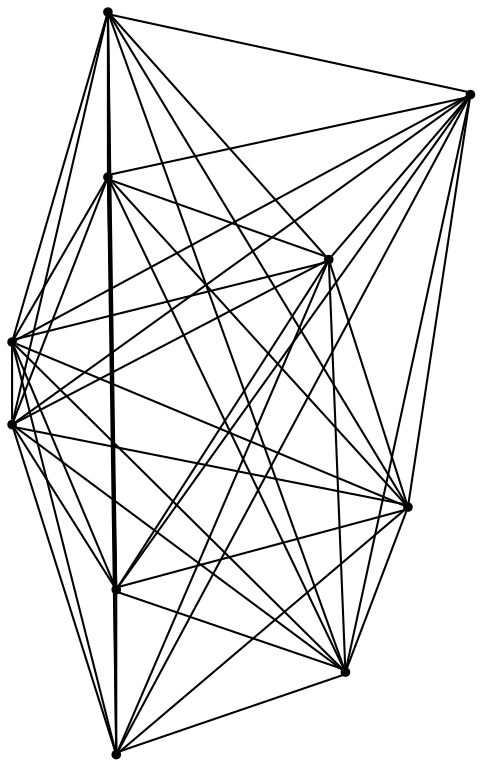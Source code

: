 strict graph {
    splines="line";
    node [margin=0 shape=point style=filled];

    0 [label="n0"]
    1 [label="n1"]
    2 [label="n2"]
    3 [label="n3"]
    4 [label="n4"]
    5 [label="n5"]
    6 [label="n6"]
    7 [label="n7"]
    8 [label="n8"]
    9 [label="n9"]

    0 -- 1
    0 -- 2
    0 -- 3
    0 -- 4
    0 -- 5
    0 -- 6
    0 -- 7
    0 -- 8
    0 -- 9
    1 -- 2
    1 -- 3
    1 -- 4
    1 -- 5
    1 -- 6
    1 -- 7
    1 -- 8
    1 -- 9
    2 -- 3
    2 -- 4
    2 -- 5
    2 -- 6
    2 -- 7
    2 -- 8
    2 -- 9
    3 -- 4
    3 -- 5
    3 -- 6
    3 -- 7
    3 -- 8
    3 -- 9
    4 -- 5
    4 -- 6
    4 -- 7
    4 -- 8
    4 -- 9
    5 -- 6
    5 -- 7
    5 -- 8
    5 -- 9
    6 -- 7
    6 -- 8
    6 -- 9
    7 -- 8
    7 -- 9
    8 -- 9
}